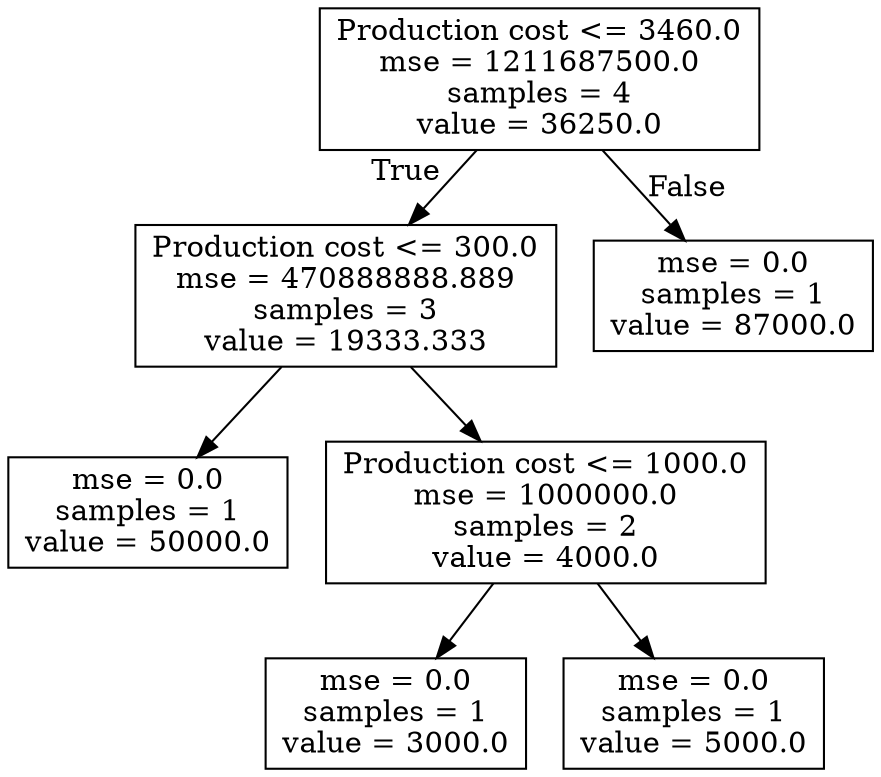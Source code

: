 digraph Tree {
node [shape=box] ;
0 [label="Production cost <= 3460.0\nmse = 1211687500.0\nsamples = 4\nvalue = 36250.0"] ;
1 [label="Production cost <= 300.0\nmse = 470888888.889\nsamples = 3\nvalue = 19333.333"] ;
0 -> 1 [labeldistance=2.5, labelangle=45, headlabel="True"] ;
2 [label="mse = 0.0\nsamples = 1\nvalue = 50000.0"] ;
1 -> 2 ;
3 [label="Production cost <= 1000.0\nmse = 1000000.0\nsamples = 2\nvalue = 4000.0"] ;
1 -> 3 ;
4 [label="mse = 0.0\nsamples = 1\nvalue = 3000.0"] ;
3 -> 4 ;
5 [label="mse = 0.0\nsamples = 1\nvalue = 5000.0"] ;
3 -> 5 ;
6 [label="mse = 0.0\nsamples = 1\nvalue = 87000.0"] ;
0 -> 6 [labeldistance=2.5, labelangle=-45, headlabel="False"] ;
}